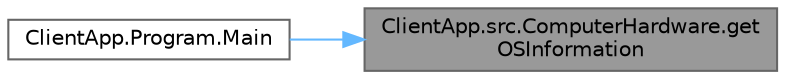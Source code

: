digraph "ClientApp.src.ComputerHardware.getOSInformation"
{
 // INTERACTIVE_SVG=YES
 // LATEX_PDF_SIZE
  bgcolor="transparent";
  edge [fontname=Helvetica,fontsize=10,labelfontname=Helvetica,labelfontsize=10];
  node [fontname=Helvetica,fontsize=10,shape=box,height=0.2,width=0.4];
  rankdir="RL";
  Node1 [id="Node000001",label="ClientApp.src.ComputerHardware.get\lOSInformation",height=0.2,width=0.4,color="gray40", fillcolor="grey60", style="filled", fontcolor="black",tooltip=" "];
  Node1 -> Node2 [id="edge1_Node000001_Node000002",dir="back",color="steelblue1",style="solid",tooltip=" "];
  Node2 [id="Node000002",label="ClientApp.Program.Main",height=0.2,width=0.4,color="grey40", fillcolor="white", style="filled",URL="$class_client_app_1_1_program.html#acfe9eda8539565f3c2daf01f0ad1005b",tooltip=" "];
}
